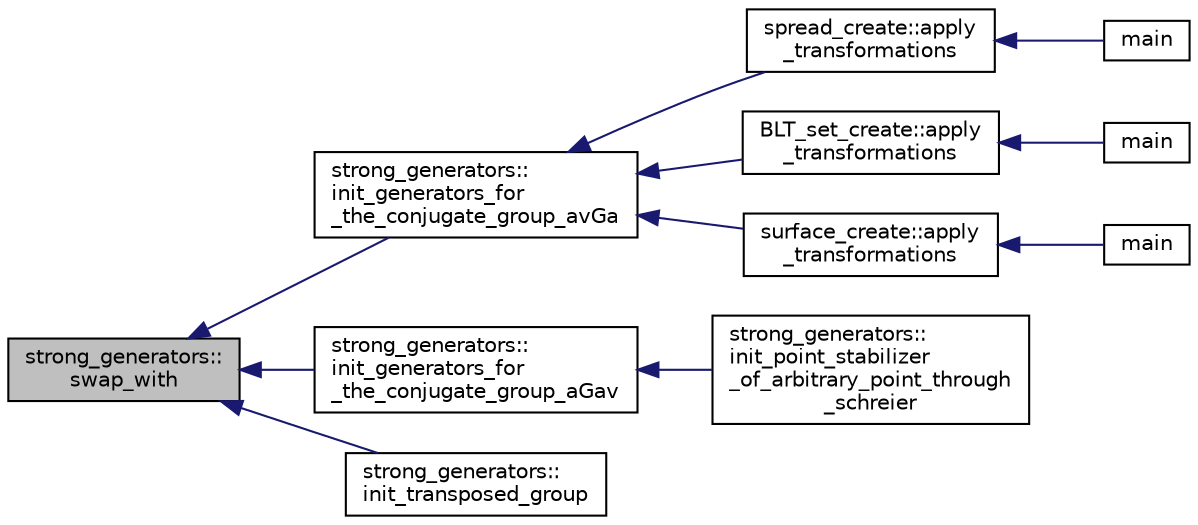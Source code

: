 digraph "strong_generators::swap_with"
{
  edge [fontname="Helvetica",fontsize="10",labelfontname="Helvetica",labelfontsize="10"];
  node [fontname="Helvetica",fontsize="10",shape=record];
  rankdir="LR";
  Node5441 [label="strong_generators::\lswap_with",height=0.2,width=0.4,color="black", fillcolor="grey75", style="filled", fontcolor="black"];
  Node5441 -> Node5442 [dir="back",color="midnightblue",fontsize="10",style="solid",fontname="Helvetica"];
  Node5442 [label="strong_generators::\linit_generators_for\l_the_conjugate_group_avGa",height=0.2,width=0.4,color="black", fillcolor="white", style="filled",URL="$dc/d09/classstrong__generators.html#afc51616fda5a1814d0671585a28cd718"];
  Node5442 -> Node5443 [dir="back",color="midnightblue",fontsize="10",style="solid",fontname="Helvetica"];
  Node5443 [label="spread_create::apply\l_transformations",height=0.2,width=0.4,color="black", fillcolor="white", style="filled",URL="$de/d97/classspread__create.html#af324e4219cba2572fec394ef40e9ee88"];
  Node5443 -> Node5444 [dir="back",color="midnightblue",fontsize="10",style="solid",fontname="Helvetica"];
  Node5444 [label="main",height=0.2,width=0.4,color="black", fillcolor="white", style="filled",URL="$d1/d2f/apps_2spread_2spread__create_8_c.html#a217dbf8b442f20279ea00b898af96f52"];
  Node5442 -> Node5445 [dir="back",color="midnightblue",fontsize="10",style="solid",fontname="Helvetica"];
  Node5445 [label="BLT_set_create::apply\l_transformations",height=0.2,width=0.4,color="black", fillcolor="white", style="filled",URL="$d4/d40/class_b_l_t__set__create.html#ab39c77dca057b334e270fadee6c26c2c"];
  Node5445 -> Node5446 [dir="back",color="midnightblue",fontsize="10",style="solid",fontname="Helvetica"];
  Node5446 [label="main",height=0.2,width=0.4,color="black", fillcolor="white", style="filled",URL="$d7/d1c/create___b_l_t__set__main_8_c.html#a217dbf8b442f20279ea00b898af96f52"];
  Node5442 -> Node5447 [dir="back",color="midnightblue",fontsize="10",style="solid",fontname="Helvetica"];
  Node5447 [label="surface_create::apply\l_transformations",height=0.2,width=0.4,color="black", fillcolor="white", style="filled",URL="$de/da4/classsurface__create.html#a880646331f352cb7112dbd4c56e5ac57"];
  Node5447 -> Node5448 [dir="back",color="midnightblue",fontsize="10",style="solid",fontname="Helvetica"];
  Node5448 [label="main",height=0.2,width=0.4,color="black", fillcolor="white", style="filled",URL="$d2/dfa/create__surface__main_8_c.html#a217dbf8b442f20279ea00b898af96f52"];
  Node5441 -> Node5449 [dir="back",color="midnightblue",fontsize="10",style="solid",fontname="Helvetica"];
  Node5449 [label="strong_generators::\linit_generators_for\l_the_conjugate_group_aGav",height=0.2,width=0.4,color="black", fillcolor="white", style="filled",URL="$dc/d09/classstrong__generators.html#af398bc7eb2c325ffd594d339dd1869b4"];
  Node5449 -> Node5450 [dir="back",color="midnightblue",fontsize="10",style="solid",fontname="Helvetica"];
  Node5450 [label="strong_generators::\linit_point_stabilizer\l_of_arbitrary_point_through\l_schreier",height=0.2,width=0.4,color="black", fillcolor="white", style="filled",URL="$dc/d09/classstrong__generators.html#a51fbf5e2eeb7ad0c700315ccb4001781"];
  Node5441 -> Node5451 [dir="back",color="midnightblue",fontsize="10",style="solid",fontname="Helvetica"];
  Node5451 [label="strong_generators::\linit_transposed_group",height=0.2,width=0.4,color="black", fillcolor="white", style="filled",URL="$dc/d09/classstrong__generators.html#a596b2ad93f3c3f4ea76af81ef8fd831c"];
}
